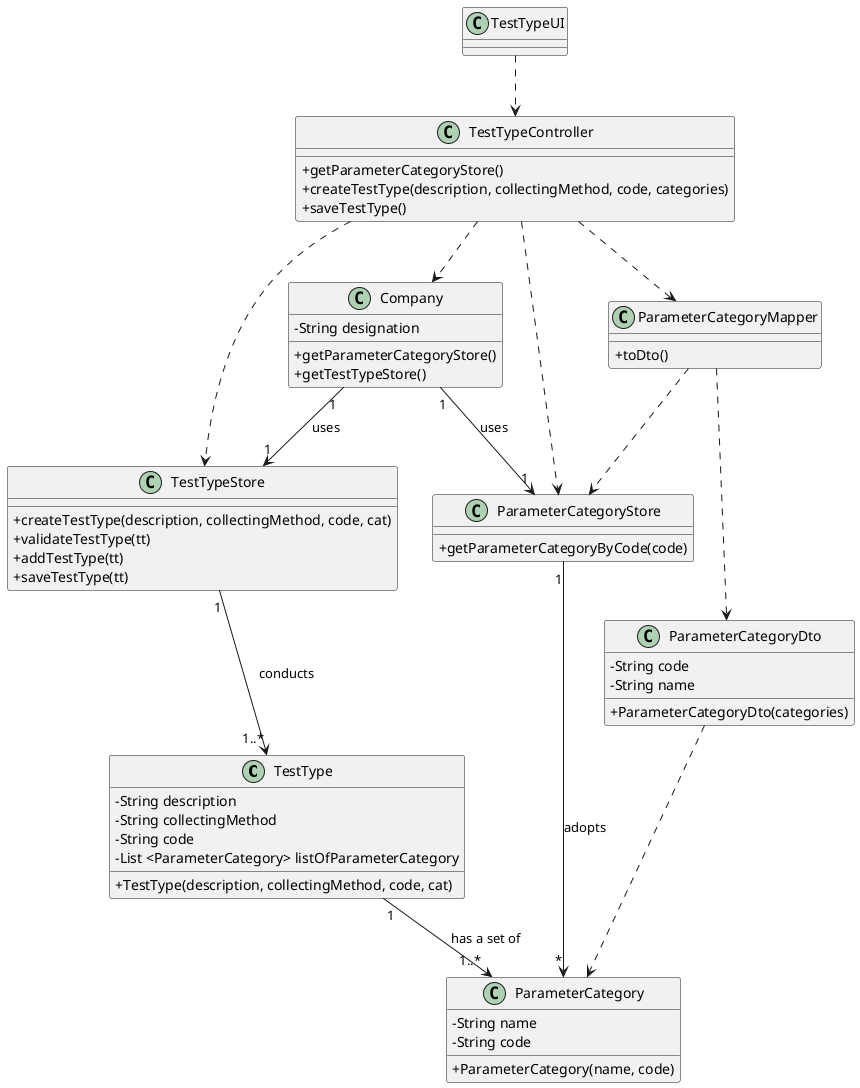 @startuml
skinparam classAttributeIconSize 0





class TestType {
  -String description
  -String collectingMethod
  -String code
  -List <ParameterCategory> listOfParameterCategory
  +TestType(description, collectingMethod, code, cat)
}

class ParameterCategoryStore{
 +getParameterCategoryByCode(code)
}

class TestTypeStore{
   +createTestType(description, collectingMethod, code, cat)
   +validateTestType(tt)
   +addTestType(tt)
   +saveTestType(tt)
   }

class ParameterCategory {
  -String name
  -String code
  +ParameterCategory(name, code)
}


class Company {
  -String designation
  +getParameterCategoryStore()
  +getTestTypeStore()

}


class TestTypeController {
    +getParameterCategoryStore()
    +createTestType(description, collectingMethod, code, categories)
    +saveTestType()
}


class TestTypeUI {

}

class ParameterCategoryMapper{
+toDto()
}

class ParameterCategoryDto{
-String code
-String name
+ParameterCategoryDto(categories)
}

TestTypeUI ..> TestTypeController
TestTypeController ..> TestTypeStore
TestTypeController ..> Company
TestTypeController ..> ParameterCategoryStore
Company "1" --> "1" ParameterCategoryStore: uses
Company "1" --> "1" TestTypeStore: uses
TestTypeStore "1" --> "1..*" TestType: conducts
ParameterCategoryStore "1" -> "*" ParameterCategory: adopts
TestType "1" --> "1..*" ParameterCategory: has a set of
TestTypeController ..> ParameterCategoryMapper
ParameterCategoryMapper ..> ParameterCategoryDto
ParameterCategoryDto ..> ParameterCategory
ParameterCategoryMapper ..> ParameterCategoryStore


@enduml